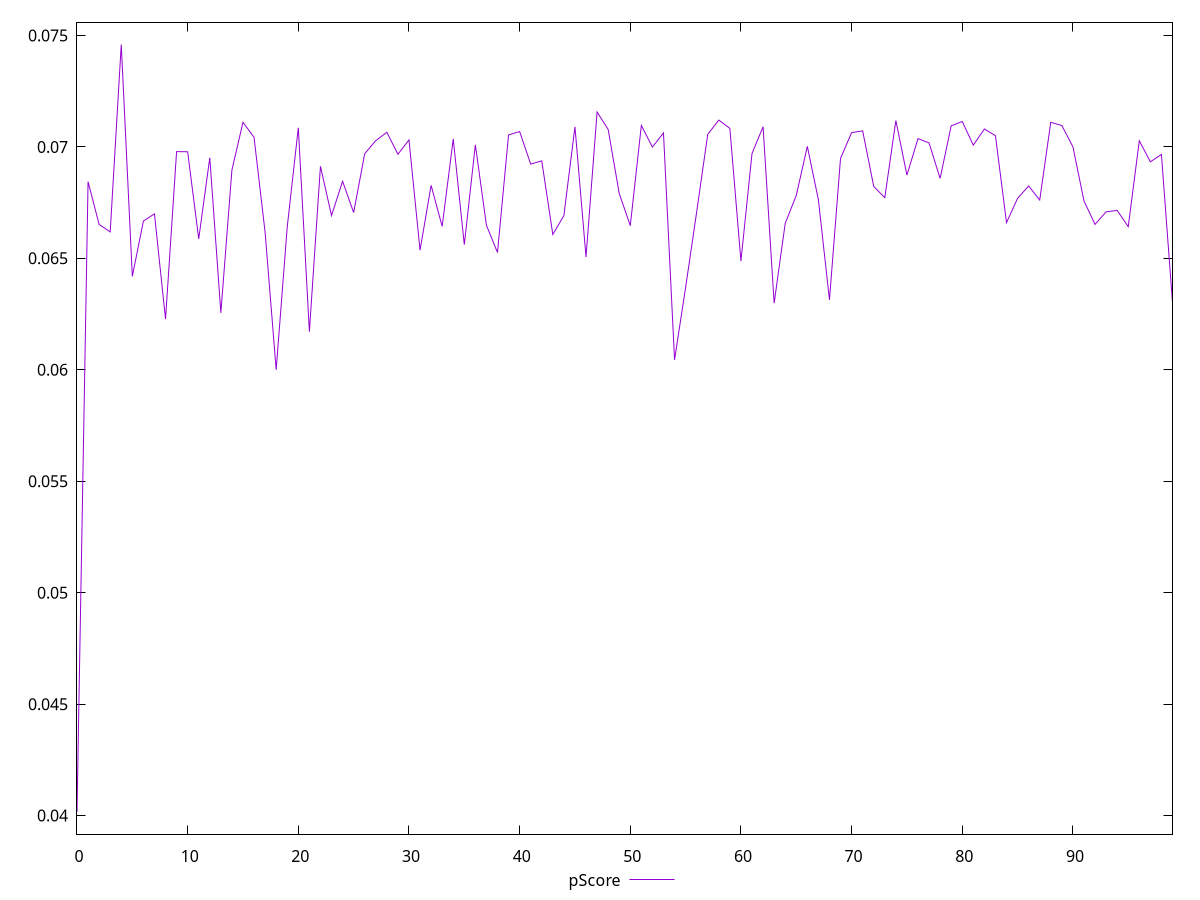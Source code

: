 reset

$pScore <<EOF
0 0.04016797193725813
1 0.06843758943672767
2 0.06652182690844866
3 0.06618683626416594
4 0.0745906056637839
5 0.06419492799660648
6 0.06667335132172392
7 0.06699633743653022
8 0.062274113261376496
9 0.06978915398439384
10 0.06978160913998832
11 0.06587435040863554
12 0.06951449789489089
13 0.0625573332604093
14 0.06896759237851768
15 0.07110474670718092
16 0.07042958679944095
17 0.06616223340600802
18 0.06000291730096058
19 0.06641701999630922
20 0.07085917848738643
21 0.061711951607113236
22 0.069127954693597
23 0.06691852346976357
24 0.06845896756522829
25 0.06705534160477267
26 0.06969161482300196
27 0.07028182019583018
28 0.07065535973829146
29 0.06967060922035145
30 0.07031339709284812
31 0.06536336810346105
32 0.06827565456863127
33 0.06643476847189184
34 0.07035738192649404
35 0.06561617109705731
36 0.07009314868617406
37 0.0664843911748243
38 0.06526449095328402
39 0.07053700927526457
40 0.07068977302660184
41 0.06922860685227983
42 0.06937350615072974
43 0.06606941243321879
44 0.06692115072685595
45 0.07090194327542254
46 0.0650594136649712
47 0.07156603370190728
48 0.07078489235864971
49 0.06791185136542477
50 0.06646530207629786
51 0.07096269597742322
52 0.06999300946643638
53 0.07062722709885971
54 0.06044841815029528
55 0.06369369714209805
56 0.06708720067050944
57 0.070561432840342
58 0.07120587108691445
59 0.07083047765065803
60 0.06487745298999764
61 0.06970184800935231
62 0.07090521958772361
63 0.06299191173417013
64 0.06656511690174605
65 0.06782404752431648
66 0.0700236570660076
67 0.06762767911516143
68 0.06313913107710967
69 0.06948460923818289
70 0.07063900268907819
71 0.07071980707196956
72 0.06822387254489726
73 0.06772336036936405
74 0.07118207521308717
75 0.06873557072610548
76 0.07037095089661494
77 0.07017908838703768
78 0.06858638398428113
79 0.07094730952645267
80 0.07113907521627827
81 0.07007903388294373
82 0.07080450509647629
83 0.07050244479844936
84 0.06660437887485687
85 0.06769249495222701
86 0.06824773125279082
87 0.06761603597269183
88 0.07110558221590679
89 0.07095813799438827
90 0.07000814651787218
91 0.06757695962798504
92 0.06652345258356362
93 0.06708704981496494
94 0.067152198635402
95 0.066421512400687
96 0.07027326439241177
97 0.06933248230708583
98 0.06966082848294947
99 0.06301154941108739
EOF

set key outside below
set xrange [0:99]
set yrange [0.03916797193725813:0.0755906056637839]
set trange [0.03916797193725813:0.0755906056637839]
set terminal svg size 640, 500 enhanced background rgb 'white'
set output "report_00026_2021-02-22T21:38:55.199Z/largest-contentful-paint/samples/pages+cached+noadtech+nomedia/pScore/values.svg"

plot $pScore title "pScore" with line

reset
